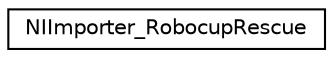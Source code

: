 digraph "Graphical Class Hierarchy"
{
  edge [fontname="Helvetica",fontsize="10",labelfontname="Helvetica",labelfontsize="10"];
  node [fontname="Helvetica",fontsize="10",shape=record];
  rankdir="LR";
  Node0 [label="NIImporter_RobocupRescue",height=0.2,width=0.4,color="black", fillcolor="white", style="filled",URL="$d3/dd1/class_n_i_importer___robocup_rescue.html",tooltip="Importer for networks stored in robocup rescue league format. "];
}
